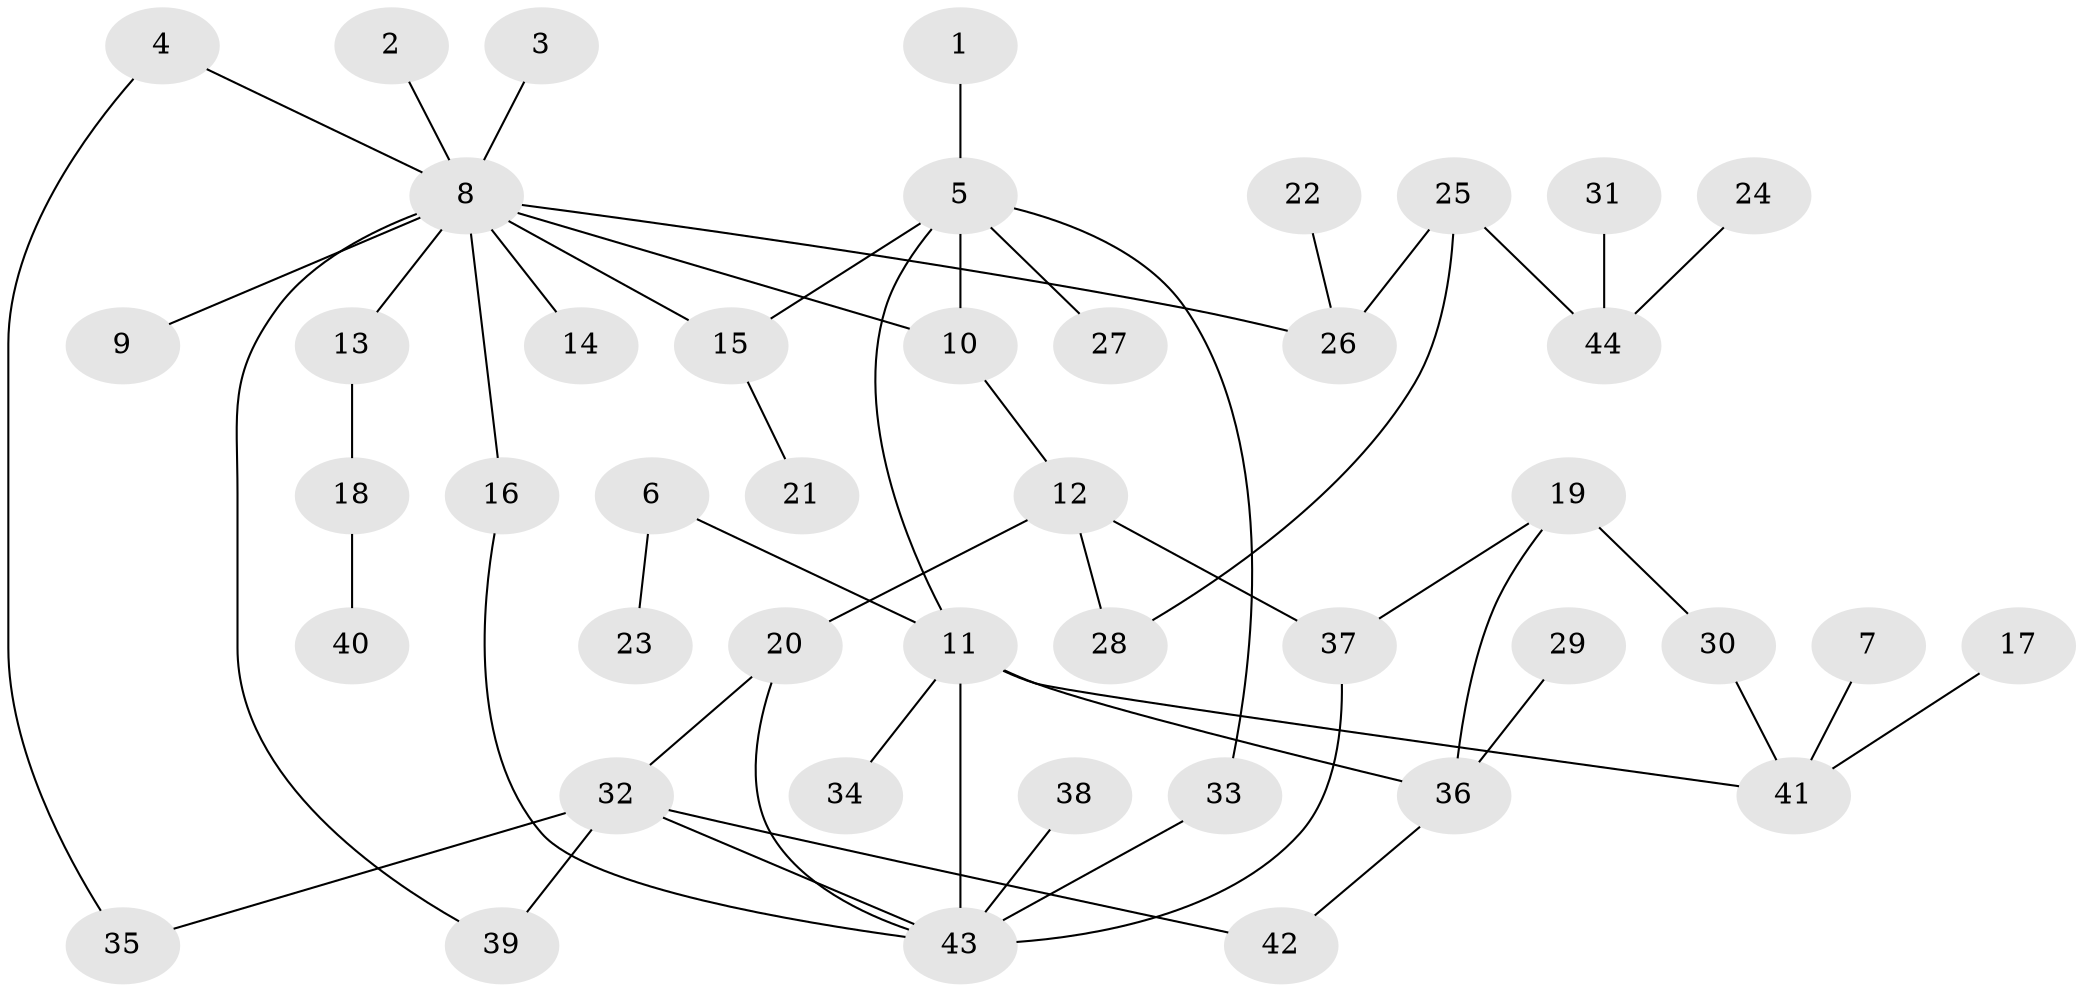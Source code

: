 // original degree distribution, {7: 0.022988505747126436, 9: 0.022988505747126436, 8: 0.011494252873563218, 4: 0.08045977011494253, 1: 0.4942528735632184, 13: 0.011494252873563218, 2: 0.21839080459770116, 3: 0.11494252873563218, 5: 0.022988505747126436}
// Generated by graph-tools (version 1.1) at 2025/01/03/09/25 03:01:51]
// undirected, 44 vertices, 55 edges
graph export_dot {
graph [start="1"]
  node [color=gray90,style=filled];
  1;
  2;
  3;
  4;
  5;
  6;
  7;
  8;
  9;
  10;
  11;
  12;
  13;
  14;
  15;
  16;
  17;
  18;
  19;
  20;
  21;
  22;
  23;
  24;
  25;
  26;
  27;
  28;
  29;
  30;
  31;
  32;
  33;
  34;
  35;
  36;
  37;
  38;
  39;
  40;
  41;
  42;
  43;
  44;
  1 -- 5 [weight=1.0];
  2 -- 8 [weight=1.0];
  3 -- 8 [weight=1.0];
  4 -- 8 [weight=1.0];
  4 -- 35 [weight=1.0];
  5 -- 10 [weight=1.0];
  5 -- 11 [weight=1.0];
  5 -- 15 [weight=1.0];
  5 -- 27 [weight=1.0];
  5 -- 33 [weight=1.0];
  6 -- 11 [weight=1.0];
  6 -- 23 [weight=1.0];
  7 -- 41 [weight=1.0];
  8 -- 9 [weight=1.0];
  8 -- 10 [weight=1.0];
  8 -- 13 [weight=1.0];
  8 -- 14 [weight=1.0];
  8 -- 15 [weight=1.0];
  8 -- 16 [weight=1.0];
  8 -- 26 [weight=1.0];
  8 -- 39 [weight=1.0];
  10 -- 12 [weight=1.0];
  11 -- 34 [weight=1.0];
  11 -- 36 [weight=2.0];
  11 -- 41 [weight=1.0];
  11 -- 43 [weight=1.0];
  12 -- 20 [weight=1.0];
  12 -- 28 [weight=1.0];
  12 -- 37 [weight=1.0];
  13 -- 18 [weight=1.0];
  15 -- 21 [weight=1.0];
  16 -- 43 [weight=1.0];
  17 -- 41 [weight=1.0];
  18 -- 40 [weight=1.0];
  19 -- 30 [weight=1.0];
  19 -- 36 [weight=1.0];
  19 -- 37 [weight=2.0];
  20 -- 32 [weight=1.0];
  20 -- 43 [weight=1.0];
  22 -- 26 [weight=1.0];
  24 -- 44 [weight=1.0];
  25 -- 26 [weight=1.0];
  25 -- 28 [weight=1.0];
  25 -- 44 [weight=1.0];
  29 -- 36 [weight=1.0];
  30 -- 41 [weight=1.0];
  31 -- 44 [weight=1.0];
  32 -- 35 [weight=1.0];
  32 -- 39 [weight=1.0];
  32 -- 42 [weight=1.0];
  32 -- 43 [weight=1.0];
  33 -- 43 [weight=1.0];
  36 -- 42 [weight=1.0];
  37 -- 43 [weight=1.0];
  38 -- 43 [weight=1.0];
}
